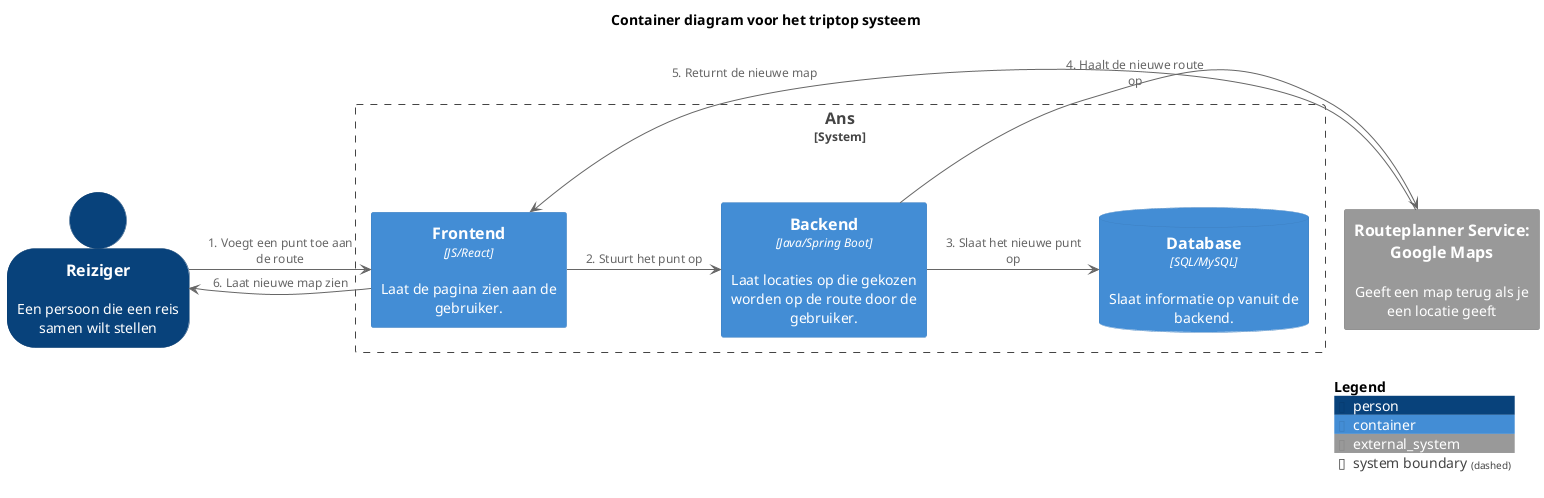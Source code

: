 @startuml

!include <C4/C4>
!include <C4/C4_Context>
!include <C4/C4_Container>

SHOW_PERSON_OUTLINE()

AddRelTag("sync/async", $textColor=$ARROW_FONT_COLOR, $lineColor=$ARROW_COLOR, $lineStyle=DottedLine())

title Container diagram voor het triptop systeem

Person(reiziger, Reiziger, "Een persoon die een reis samen wilt stellen")

System_Ext(routeplanner, "Routeplanner Service: Google Maps", "Geeft een map terug als je een locatie geeft")

System_Boundary("key_boundary", "Ans", $tags="") {
    Container(frontend, "Frontend", $techn="JS/React", $descr="Laat de pagina zien aan de gebruiker.", $tags="", $link="")
    Container(backend, "Backend", $techn="Java/Spring Boot", $descr="Laat locaties op die gekozen worden op de route door de gebruiker.", $tags="", $link="")
    ContainerDb(db, "Database", $techn="SQL/MySQL", $descr="Slaat informatie op vanuit de backend.", $tags="", $link="")
 }

reiziger -> frontend : 1. Voegt een punt toe aan de route
frontend -> backend : 2. Stuurt het punt op
backend -> db : 3. Slaat het nieuwe punt op
backend -> routeplanner : 4. Haalt de nieuwe route op
routeplanner -> frontend : 5. Returnt de nieuwe map
frontend -> reiziger : 6. Laat nieuwe map zien

SHOW_LEGEND()

@enduml